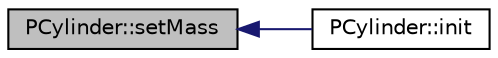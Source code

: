 digraph "PCylinder::setMass"
{
 // INTERACTIVE_SVG=YES
  edge [fontname="Helvetica",fontsize="10",labelfontname="Helvetica",labelfontsize="10"];
  node [fontname="Helvetica",fontsize="10",shape=record];
  rankdir="LR";
  Node1 [label="PCylinder::setMass",height=0.2,width=0.4,color="black", fillcolor="grey75", style="filled", fontcolor="black"];
  Node1 -> Node2 [dir="back",color="midnightblue",fontsize="10",style="solid",fontname="Helvetica"];
  Node2 [label="PCylinder::init",height=0.2,width=0.4,color="black", fillcolor="white", style="filled",URL="$db/de1/class_p_cylinder.html#a5f9cdd76b5d23e7a58f91ce083eb532b"];
}
